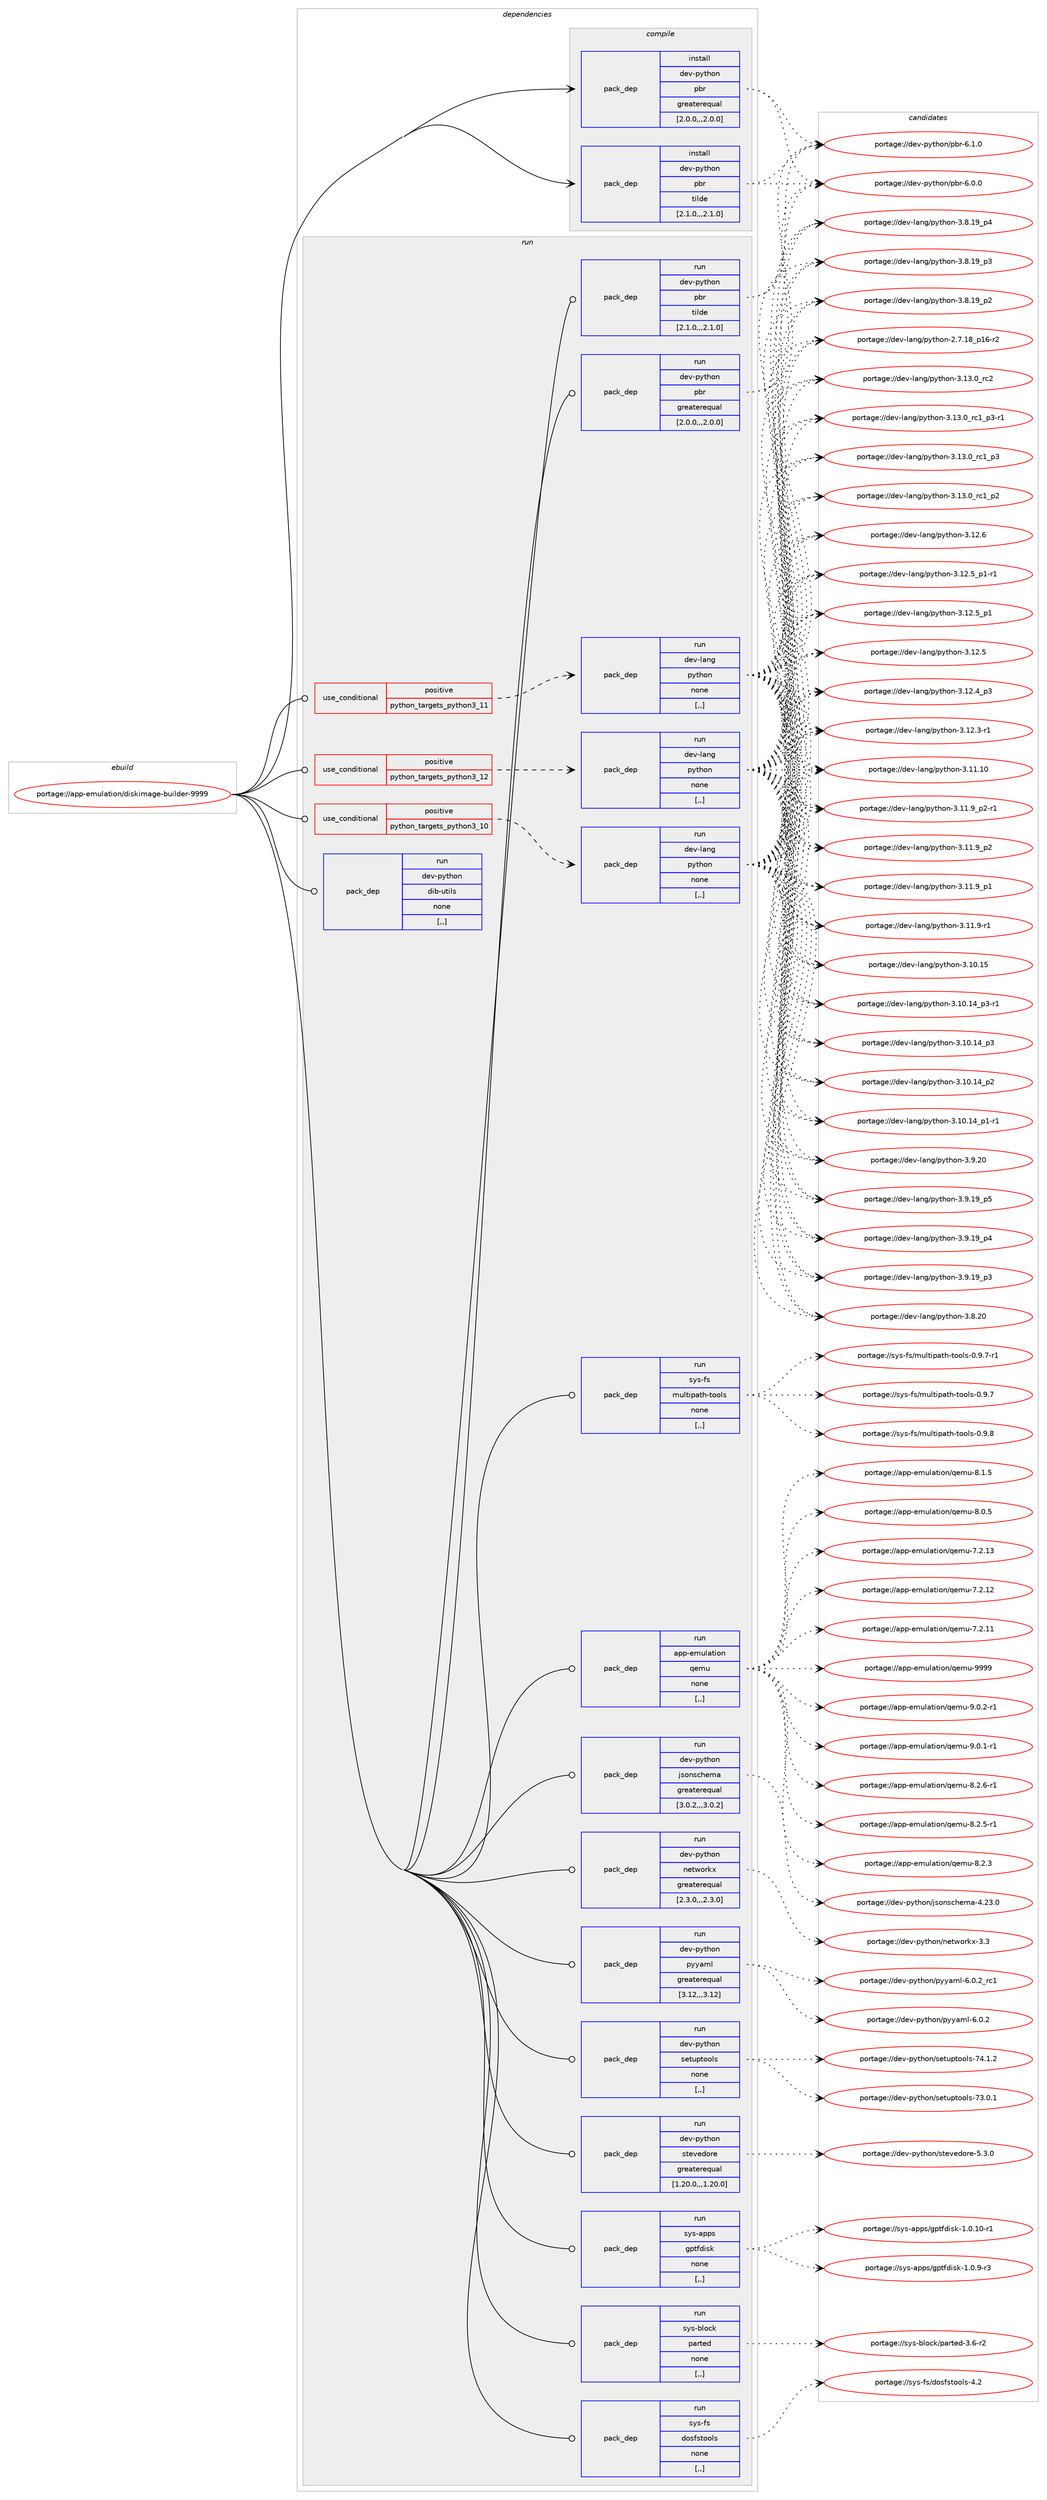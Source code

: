 digraph prolog {

# *************
# Graph options
# *************

newrank=true;
concentrate=true;
compound=true;
graph [rankdir=LR,fontname=Helvetica,fontsize=10,ranksep=1.5];#, ranksep=2.5, nodesep=0.2];
edge  [arrowhead=vee];
node  [fontname=Helvetica,fontsize=10];

# **********
# The ebuild
# **********

subgraph cluster_leftcol {
color=gray;
label=<<i>ebuild</i>>;
id [label="portage://app-emulation/diskimage-builder-9999", color=red, width=4, href="../app-emulation/diskimage-builder-9999.svg"];
}

# ****************
# The dependencies
# ****************

subgraph cluster_midcol {
color=gray;
label=<<i>dependencies</i>>;
subgraph cluster_compile {
fillcolor="#eeeeee";
style=filled;
label=<<i>compile</i>>;
subgraph pack377843 {
dependency517896 [label=<<TABLE BORDER="0" CELLBORDER="1" CELLSPACING="0" CELLPADDING="4" WIDTH="220"><TR><TD ROWSPAN="6" CELLPADDING="30">pack_dep</TD></TR><TR><TD WIDTH="110">install</TD></TR><TR><TD>dev-python</TD></TR><TR><TD>pbr</TD></TR><TR><TD>greaterequal</TD></TR><TR><TD>[2.0.0,,,2.0.0]</TD></TR></TABLE>>, shape=none, color=blue];
}
id:e -> dependency517896:w [weight=20,style="solid",arrowhead="vee"];
subgraph pack377844 {
dependency517897 [label=<<TABLE BORDER="0" CELLBORDER="1" CELLSPACING="0" CELLPADDING="4" WIDTH="220"><TR><TD ROWSPAN="6" CELLPADDING="30">pack_dep</TD></TR><TR><TD WIDTH="110">install</TD></TR><TR><TD>dev-python</TD></TR><TR><TD>pbr</TD></TR><TR><TD>tilde</TD></TR><TR><TD>[2.1.0,,,2.1.0]</TD></TR></TABLE>>, shape=none, color=blue];
}
id:e -> dependency517897:w [weight=20,style="solid",arrowhead="vee"];
}
subgraph cluster_compileandrun {
fillcolor="#eeeeee";
style=filled;
label=<<i>compile and run</i>>;
}
subgraph cluster_run {
fillcolor="#eeeeee";
style=filled;
label=<<i>run</i>>;
subgraph cond136301 {
dependency517898 [label=<<TABLE BORDER="0" CELLBORDER="1" CELLSPACING="0" CELLPADDING="4"><TR><TD ROWSPAN="3" CELLPADDING="10">use_conditional</TD></TR><TR><TD>positive</TD></TR><TR><TD>python_targets_python3_10</TD></TR></TABLE>>, shape=none, color=red];
subgraph pack377845 {
dependency517899 [label=<<TABLE BORDER="0" CELLBORDER="1" CELLSPACING="0" CELLPADDING="4" WIDTH="220"><TR><TD ROWSPAN="6" CELLPADDING="30">pack_dep</TD></TR><TR><TD WIDTH="110">run</TD></TR><TR><TD>dev-lang</TD></TR><TR><TD>python</TD></TR><TR><TD>none</TD></TR><TR><TD>[,,]</TD></TR></TABLE>>, shape=none, color=blue];
}
dependency517898:e -> dependency517899:w [weight=20,style="dashed",arrowhead="vee"];
}
id:e -> dependency517898:w [weight=20,style="solid",arrowhead="odot"];
subgraph cond136302 {
dependency517900 [label=<<TABLE BORDER="0" CELLBORDER="1" CELLSPACING="0" CELLPADDING="4"><TR><TD ROWSPAN="3" CELLPADDING="10">use_conditional</TD></TR><TR><TD>positive</TD></TR><TR><TD>python_targets_python3_11</TD></TR></TABLE>>, shape=none, color=red];
subgraph pack377846 {
dependency517901 [label=<<TABLE BORDER="0" CELLBORDER="1" CELLSPACING="0" CELLPADDING="4" WIDTH="220"><TR><TD ROWSPAN="6" CELLPADDING="30">pack_dep</TD></TR><TR><TD WIDTH="110">run</TD></TR><TR><TD>dev-lang</TD></TR><TR><TD>python</TD></TR><TR><TD>none</TD></TR><TR><TD>[,,]</TD></TR></TABLE>>, shape=none, color=blue];
}
dependency517900:e -> dependency517901:w [weight=20,style="dashed",arrowhead="vee"];
}
id:e -> dependency517900:w [weight=20,style="solid",arrowhead="odot"];
subgraph cond136303 {
dependency517902 [label=<<TABLE BORDER="0" CELLBORDER="1" CELLSPACING="0" CELLPADDING="4"><TR><TD ROWSPAN="3" CELLPADDING="10">use_conditional</TD></TR><TR><TD>positive</TD></TR><TR><TD>python_targets_python3_12</TD></TR></TABLE>>, shape=none, color=red];
subgraph pack377847 {
dependency517903 [label=<<TABLE BORDER="0" CELLBORDER="1" CELLSPACING="0" CELLPADDING="4" WIDTH="220"><TR><TD ROWSPAN="6" CELLPADDING="30">pack_dep</TD></TR><TR><TD WIDTH="110">run</TD></TR><TR><TD>dev-lang</TD></TR><TR><TD>python</TD></TR><TR><TD>none</TD></TR><TR><TD>[,,]</TD></TR></TABLE>>, shape=none, color=blue];
}
dependency517902:e -> dependency517903:w [weight=20,style="dashed",arrowhead="vee"];
}
id:e -> dependency517902:w [weight=20,style="solid",arrowhead="odot"];
subgraph pack377848 {
dependency517904 [label=<<TABLE BORDER="0" CELLBORDER="1" CELLSPACING="0" CELLPADDING="4" WIDTH="220"><TR><TD ROWSPAN="6" CELLPADDING="30">pack_dep</TD></TR><TR><TD WIDTH="110">run</TD></TR><TR><TD>app-emulation</TD></TR><TR><TD>qemu</TD></TR><TR><TD>none</TD></TR><TR><TD>[,,]</TD></TR></TABLE>>, shape=none, color=blue];
}
id:e -> dependency517904:w [weight=20,style="solid",arrowhead="odot"];
subgraph pack377849 {
dependency517905 [label=<<TABLE BORDER="0" CELLBORDER="1" CELLSPACING="0" CELLPADDING="4" WIDTH="220"><TR><TD ROWSPAN="6" CELLPADDING="30">pack_dep</TD></TR><TR><TD WIDTH="110">run</TD></TR><TR><TD>dev-python</TD></TR><TR><TD>jsonschema</TD></TR><TR><TD>greaterequal</TD></TR><TR><TD>[3.0.2,,,3.0.2]</TD></TR></TABLE>>, shape=none, color=blue];
}
id:e -> dependency517905:w [weight=20,style="solid",arrowhead="odot"];
subgraph pack377850 {
dependency517906 [label=<<TABLE BORDER="0" CELLBORDER="1" CELLSPACING="0" CELLPADDING="4" WIDTH="220"><TR><TD ROWSPAN="6" CELLPADDING="30">pack_dep</TD></TR><TR><TD WIDTH="110">run</TD></TR><TR><TD>dev-python</TD></TR><TR><TD>networkx</TD></TR><TR><TD>greaterequal</TD></TR><TR><TD>[2.3.0,,,2.3.0]</TD></TR></TABLE>>, shape=none, color=blue];
}
id:e -> dependency517906:w [weight=20,style="solid",arrowhead="odot"];
subgraph pack377851 {
dependency517907 [label=<<TABLE BORDER="0" CELLBORDER="1" CELLSPACING="0" CELLPADDING="4" WIDTH="220"><TR><TD ROWSPAN="6" CELLPADDING="30">pack_dep</TD></TR><TR><TD WIDTH="110">run</TD></TR><TR><TD>dev-python</TD></TR><TR><TD>pbr</TD></TR><TR><TD>greaterequal</TD></TR><TR><TD>[2.0.0,,,2.0.0]</TD></TR></TABLE>>, shape=none, color=blue];
}
id:e -> dependency517907:w [weight=20,style="solid",arrowhead="odot"];
subgraph pack377852 {
dependency517908 [label=<<TABLE BORDER="0" CELLBORDER="1" CELLSPACING="0" CELLPADDING="4" WIDTH="220"><TR><TD ROWSPAN="6" CELLPADDING="30">pack_dep</TD></TR><TR><TD WIDTH="110">run</TD></TR><TR><TD>dev-python</TD></TR><TR><TD>pyyaml</TD></TR><TR><TD>greaterequal</TD></TR><TR><TD>[3.12,,,3.12]</TD></TR></TABLE>>, shape=none, color=blue];
}
id:e -> dependency517908:w [weight=20,style="solid",arrowhead="odot"];
subgraph pack377853 {
dependency517909 [label=<<TABLE BORDER="0" CELLBORDER="1" CELLSPACING="0" CELLPADDING="4" WIDTH="220"><TR><TD ROWSPAN="6" CELLPADDING="30">pack_dep</TD></TR><TR><TD WIDTH="110">run</TD></TR><TR><TD>dev-python</TD></TR><TR><TD>setuptools</TD></TR><TR><TD>none</TD></TR><TR><TD>[,,]</TD></TR></TABLE>>, shape=none, color=blue];
}
id:e -> dependency517909:w [weight=20,style="solid",arrowhead="odot"];
subgraph pack377854 {
dependency517910 [label=<<TABLE BORDER="0" CELLBORDER="1" CELLSPACING="0" CELLPADDING="4" WIDTH="220"><TR><TD ROWSPAN="6" CELLPADDING="30">pack_dep</TD></TR><TR><TD WIDTH="110">run</TD></TR><TR><TD>dev-python</TD></TR><TR><TD>stevedore</TD></TR><TR><TD>greaterequal</TD></TR><TR><TD>[1.20.0,,,1.20.0]</TD></TR></TABLE>>, shape=none, color=blue];
}
id:e -> dependency517910:w [weight=20,style="solid",arrowhead="odot"];
subgraph pack377855 {
dependency517911 [label=<<TABLE BORDER="0" CELLBORDER="1" CELLSPACING="0" CELLPADDING="4" WIDTH="220"><TR><TD ROWSPAN="6" CELLPADDING="30">pack_dep</TD></TR><TR><TD WIDTH="110">run</TD></TR><TR><TD>sys-apps</TD></TR><TR><TD>gptfdisk</TD></TR><TR><TD>none</TD></TR><TR><TD>[,,]</TD></TR></TABLE>>, shape=none, color=blue];
}
id:e -> dependency517911:w [weight=20,style="solid",arrowhead="odot"];
subgraph pack377856 {
dependency517912 [label=<<TABLE BORDER="0" CELLBORDER="1" CELLSPACING="0" CELLPADDING="4" WIDTH="220"><TR><TD ROWSPAN="6" CELLPADDING="30">pack_dep</TD></TR><TR><TD WIDTH="110">run</TD></TR><TR><TD>sys-block</TD></TR><TR><TD>parted</TD></TR><TR><TD>none</TD></TR><TR><TD>[,,]</TD></TR></TABLE>>, shape=none, color=blue];
}
id:e -> dependency517912:w [weight=20,style="solid",arrowhead="odot"];
subgraph pack377857 {
dependency517913 [label=<<TABLE BORDER="0" CELLBORDER="1" CELLSPACING="0" CELLPADDING="4" WIDTH="220"><TR><TD ROWSPAN="6" CELLPADDING="30">pack_dep</TD></TR><TR><TD WIDTH="110">run</TD></TR><TR><TD>sys-fs</TD></TR><TR><TD>dosfstools</TD></TR><TR><TD>none</TD></TR><TR><TD>[,,]</TD></TR></TABLE>>, shape=none, color=blue];
}
id:e -> dependency517913:w [weight=20,style="solid",arrowhead="odot"];
subgraph pack377858 {
dependency517914 [label=<<TABLE BORDER="0" CELLBORDER="1" CELLSPACING="0" CELLPADDING="4" WIDTH="220"><TR><TD ROWSPAN="6" CELLPADDING="30">pack_dep</TD></TR><TR><TD WIDTH="110">run</TD></TR><TR><TD>sys-fs</TD></TR><TR><TD>multipath-tools</TD></TR><TR><TD>none</TD></TR><TR><TD>[,,]</TD></TR></TABLE>>, shape=none, color=blue];
}
id:e -> dependency517914:w [weight=20,style="solid",arrowhead="odot"];
subgraph pack377859 {
dependency517915 [label=<<TABLE BORDER="0" CELLBORDER="1" CELLSPACING="0" CELLPADDING="4" WIDTH="220"><TR><TD ROWSPAN="6" CELLPADDING="30">pack_dep</TD></TR><TR><TD WIDTH="110">run</TD></TR><TR><TD>dev-python</TD></TR><TR><TD>dib-utils</TD></TR><TR><TD>none</TD></TR><TR><TD>[,,]</TD></TR></TABLE>>, shape=none, color=blue];
}
id:e -> dependency517915:w [weight=20,style="solid",arrowhead="odot"];
subgraph pack377860 {
dependency517916 [label=<<TABLE BORDER="0" CELLBORDER="1" CELLSPACING="0" CELLPADDING="4" WIDTH="220"><TR><TD ROWSPAN="6" CELLPADDING="30">pack_dep</TD></TR><TR><TD WIDTH="110">run</TD></TR><TR><TD>dev-python</TD></TR><TR><TD>pbr</TD></TR><TR><TD>tilde</TD></TR><TR><TD>[2.1.0,,,2.1.0]</TD></TR></TABLE>>, shape=none, color=blue];
}
id:e -> dependency517916:w [weight=20,style="solid",arrowhead="odot"];
}
}

# **************
# The candidates
# **************

subgraph cluster_choices {
rank=same;
color=gray;
label=<<i>candidates</i>>;

subgraph choice377843 {
color=black;
nodesep=1;
choice100101118451121211161041111104711298114455446494648 [label="portage://dev-python/pbr-6.1.0", color=red, width=4,href="../dev-python/pbr-6.1.0.svg"];
choice100101118451121211161041111104711298114455446484648 [label="portage://dev-python/pbr-6.0.0", color=red, width=4,href="../dev-python/pbr-6.0.0.svg"];
dependency517896:e -> choice100101118451121211161041111104711298114455446494648:w [style=dotted,weight="100"];
dependency517896:e -> choice100101118451121211161041111104711298114455446484648:w [style=dotted,weight="100"];
}
subgraph choice377844 {
color=black;
nodesep=1;
choice100101118451121211161041111104711298114455446494648 [label="portage://dev-python/pbr-6.1.0", color=red, width=4,href="../dev-python/pbr-6.1.0.svg"];
choice100101118451121211161041111104711298114455446484648 [label="portage://dev-python/pbr-6.0.0", color=red, width=4,href="../dev-python/pbr-6.0.0.svg"];
dependency517897:e -> choice100101118451121211161041111104711298114455446494648:w [style=dotted,weight="100"];
dependency517897:e -> choice100101118451121211161041111104711298114455446484648:w [style=dotted,weight="100"];
}
subgraph choice377845 {
color=black;
nodesep=1;
choice10010111845108971101034711212111610411111045514649514648951149950 [label="portage://dev-lang/python-3.13.0_rc2", color=red, width=4,href="../dev-lang/python-3.13.0_rc2.svg"];
choice1001011184510897110103471121211161041111104551464951464895114994995112514511449 [label="portage://dev-lang/python-3.13.0_rc1_p3-r1", color=red, width=4,href="../dev-lang/python-3.13.0_rc1_p3-r1.svg"];
choice100101118451089711010347112121116104111110455146495146489511499499511251 [label="portage://dev-lang/python-3.13.0_rc1_p3", color=red, width=4,href="../dev-lang/python-3.13.0_rc1_p3.svg"];
choice100101118451089711010347112121116104111110455146495146489511499499511250 [label="portage://dev-lang/python-3.13.0_rc1_p2", color=red, width=4,href="../dev-lang/python-3.13.0_rc1_p2.svg"];
choice10010111845108971101034711212111610411111045514649504654 [label="portage://dev-lang/python-3.12.6", color=red, width=4,href="../dev-lang/python-3.12.6.svg"];
choice1001011184510897110103471121211161041111104551464950465395112494511449 [label="portage://dev-lang/python-3.12.5_p1-r1", color=red, width=4,href="../dev-lang/python-3.12.5_p1-r1.svg"];
choice100101118451089711010347112121116104111110455146495046539511249 [label="portage://dev-lang/python-3.12.5_p1", color=red, width=4,href="../dev-lang/python-3.12.5_p1.svg"];
choice10010111845108971101034711212111610411111045514649504653 [label="portage://dev-lang/python-3.12.5", color=red, width=4,href="../dev-lang/python-3.12.5.svg"];
choice100101118451089711010347112121116104111110455146495046529511251 [label="portage://dev-lang/python-3.12.4_p3", color=red, width=4,href="../dev-lang/python-3.12.4_p3.svg"];
choice100101118451089711010347112121116104111110455146495046514511449 [label="portage://dev-lang/python-3.12.3-r1", color=red, width=4,href="../dev-lang/python-3.12.3-r1.svg"];
choice1001011184510897110103471121211161041111104551464949464948 [label="portage://dev-lang/python-3.11.10", color=red, width=4,href="../dev-lang/python-3.11.10.svg"];
choice1001011184510897110103471121211161041111104551464949465795112504511449 [label="portage://dev-lang/python-3.11.9_p2-r1", color=red, width=4,href="../dev-lang/python-3.11.9_p2-r1.svg"];
choice100101118451089711010347112121116104111110455146494946579511250 [label="portage://dev-lang/python-3.11.9_p2", color=red, width=4,href="../dev-lang/python-3.11.9_p2.svg"];
choice100101118451089711010347112121116104111110455146494946579511249 [label="portage://dev-lang/python-3.11.9_p1", color=red, width=4,href="../dev-lang/python-3.11.9_p1.svg"];
choice100101118451089711010347112121116104111110455146494946574511449 [label="portage://dev-lang/python-3.11.9-r1", color=red, width=4,href="../dev-lang/python-3.11.9-r1.svg"];
choice1001011184510897110103471121211161041111104551464948464953 [label="portage://dev-lang/python-3.10.15", color=red, width=4,href="../dev-lang/python-3.10.15.svg"];
choice100101118451089711010347112121116104111110455146494846495295112514511449 [label="portage://dev-lang/python-3.10.14_p3-r1", color=red, width=4,href="../dev-lang/python-3.10.14_p3-r1.svg"];
choice10010111845108971101034711212111610411111045514649484649529511251 [label="portage://dev-lang/python-3.10.14_p3", color=red, width=4,href="../dev-lang/python-3.10.14_p3.svg"];
choice10010111845108971101034711212111610411111045514649484649529511250 [label="portage://dev-lang/python-3.10.14_p2", color=red, width=4,href="../dev-lang/python-3.10.14_p2.svg"];
choice100101118451089711010347112121116104111110455146494846495295112494511449 [label="portage://dev-lang/python-3.10.14_p1-r1", color=red, width=4,href="../dev-lang/python-3.10.14_p1-r1.svg"];
choice10010111845108971101034711212111610411111045514657465048 [label="portage://dev-lang/python-3.9.20", color=red, width=4,href="../dev-lang/python-3.9.20.svg"];
choice100101118451089711010347112121116104111110455146574649579511253 [label="portage://dev-lang/python-3.9.19_p5", color=red, width=4,href="../dev-lang/python-3.9.19_p5.svg"];
choice100101118451089711010347112121116104111110455146574649579511252 [label="portage://dev-lang/python-3.9.19_p4", color=red, width=4,href="../dev-lang/python-3.9.19_p4.svg"];
choice100101118451089711010347112121116104111110455146574649579511251 [label="portage://dev-lang/python-3.9.19_p3", color=red, width=4,href="../dev-lang/python-3.9.19_p3.svg"];
choice10010111845108971101034711212111610411111045514656465048 [label="portage://dev-lang/python-3.8.20", color=red, width=4,href="../dev-lang/python-3.8.20.svg"];
choice100101118451089711010347112121116104111110455146564649579511252 [label="portage://dev-lang/python-3.8.19_p4", color=red, width=4,href="../dev-lang/python-3.8.19_p4.svg"];
choice100101118451089711010347112121116104111110455146564649579511251 [label="portage://dev-lang/python-3.8.19_p3", color=red, width=4,href="../dev-lang/python-3.8.19_p3.svg"];
choice100101118451089711010347112121116104111110455146564649579511250 [label="portage://dev-lang/python-3.8.19_p2", color=red, width=4,href="../dev-lang/python-3.8.19_p2.svg"];
choice100101118451089711010347112121116104111110455046554649569511249544511450 [label="portage://dev-lang/python-2.7.18_p16-r2", color=red, width=4,href="../dev-lang/python-2.7.18_p16-r2.svg"];
dependency517899:e -> choice10010111845108971101034711212111610411111045514649514648951149950:w [style=dotted,weight="100"];
dependency517899:e -> choice1001011184510897110103471121211161041111104551464951464895114994995112514511449:w [style=dotted,weight="100"];
dependency517899:e -> choice100101118451089711010347112121116104111110455146495146489511499499511251:w [style=dotted,weight="100"];
dependency517899:e -> choice100101118451089711010347112121116104111110455146495146489511499499511250:w [style=dotted,weight="100"];
dependency517899:e -> choice10010111845108971101034711212111610411111045514649504654:w [style=dotted,weight="100"];
dependency517899:e -> choice1001011184510897110103471121211161041111104551464950465395112494511449:w [style=dotted,weight="100"];
dependency517899:e -> choice100101118451089711010347112121116104111110455146495046539511249:w [style=dotted,weight="100"];
dependency517899:e -> choice10010111845108971101034711212111610411111045514649504653:w [style=dotted,weight="100"];
dependency517899:e -> choice100101118451089711010347112121116104111110455146495046529511251:w [style=dotted,weight="100"];
dependency517899:e -> choice100101118451089711010347112121116104111110455146495046514511449:w [style=dotted,weight="100"];
dependency517899:e -> choice1001011184510897110103471121211161041111104551464949464948:w [style=dotted,weight="100"];
dependency517899:e -> choice1001011184510897110103471121211161041111104551464949465795112504511449:w [style=dotted,weight="100"];
dependency517899:e -> choice100101118451089711010347112121116104111110455146494946579511250:w [style=dotted,weight="100"];
dependency517899:e -> choice100101118451089711010347112121116104111110455146494946579511249:w [style=dotted,weight="100"];
dependency517899:e -> choice100101118451089711010347112121116104111110455146494946574511449:w [style=dotted,weight="100"];
dependency517899:e -> choice1001011184510897110103471121211161041111104551464948464953:w [style=dotted,weight="100"];
dependency517899:e -> choice100101118451089711010347112121116104111110455146494846495295112514511449:w [style=dotted,weight="100"];
dependency517899:e -> choice10010111845108971101034711212111610411111045514649484649529511251:w [style=dotted,weight="100"];
dependency517899:e -> choice10010111845108971101034711212111610411111045514649484649529511250:w [style=dotted,weight="100"];
dependency517899:e -> choice100101118451089711010347112121116104111110455146494846495295112494511449:w [style=dotted,weight="100"];
dependency517899:e -> choice10010111845108971101034711212111610411111045514657465048:w [style=dotted,weight="100"];
dependency517899:e -> choice100101118451089711010347112121116104111110455146574649579511253:w [style=dotted,weight="100"];
dependency517899:e -> choice100101118451089711010347112121116104111110455146574649579511252:w [style=dotted,weight="100"];
dependency517899:e -> choice100101118451089711010347112121116104111110455146574649579511251:w [style=dotted,weight="100"];
dependency517899:e -> choice10010111845108971101034711212111610411111045514656465048:w [style=dotted,weight="100"];
dependency517899:e -> choice100101118451089711010347112121116104111110455146564649579511252:w [style=dotted,weight="100"];
dependency517899:e -> choice100101118451089711010347112121116104111110455146564649579511251:w [style=dotted,weight="100"];
dependency517899:e -> choice100101118451089711010347112121116104111110455146564649579511250:w [style=dotted,weight="100"];
dependency517899:e -> choice100101118451089711010347112121116104111110455046554649569511249544511450:w [style=dotted,weight="100"];
}
subgraph choice377846 {
color=black;
nodesep=1;
choice10010111845108971101034711212111610411111045514649514648951149950 [label="portage://dev-lang/python-3.13.0_rc2", color=red, width=4,href="../dev-lang/python-3.13.0_rc2.svg"];
choice1001011184510897110103471121211161041111104551464951464895114994995112514511449 [label="portage://dev-lang/python-3.13.0_rc1_p3-r1", color=red, width=4,href="../dev-lang/python-3.13.0_rc1_p3-r1.svg"];
choice100101118451089711010347112121116104111110455146495146489511499499511251 [label="portage://dev-lang/python-3.13.0_rc1_p3", color=red, width=4,href="../dev-lang/python-3.13.0_rc1_p3.svg"];
choice100101118451089711010347112121116104111110455146495146489511499499511250 [label="portage://dev-lang/python-3.13.0_rc1_p2", color=red, width=4,href="../dev-lang/python-3.13.0_rc1_p2.svg"];
choice10010111845108971101034711212111610411111045514649504654 [label="portage://dev-lang/python-3.12.6", color=red, width=4,href="../dev-lang/python-3.12.6.svg"];
choice1001011184510897110103471121211161041111104551464950465395112494511449 [label="portage://dev-lang/python-3.12.5_p1-r1", color=red, width=4,href="../dev-lang/python-3.12.5_p1-r1.svg"];
choice100101118451089711010347112121116104111110455146495046539511249 [label="portage://dev-lang/python-3.12.5_p1", color=red, width=4,href="../dev-lang/python-3.12.5_p1.svg"];
choice10010111845108971101034711212111610411111045514649504653 [label="portage://dev-lang/python-3.12.5", color=red, width=4,href="../dev-lang/python-3.12.5.svg"];
choice100101118451089711010347112121116104111110455146495046529511251 [label="portage://dev-lang/python-3.12.4_p3", color=red, width=4,href="../dev-lang/python-3.12.4_p3.svg"];
choice100101118451089711010347112121116104111110455146495046514511449 [label="portage://dev-lang/python-3.12.3-r1", color=red, width=4,href="../dev-lang/python-3.12.3-r1.svg"];
choice1001011184510897110103471121211161041111104551464949464948 [label="portage://dev-lang/python-3.11.10", color=red, width=4,href="../dev-lang/python-3.11.10.svg"];
choice1001011184510897110103471121211161041111104551464949465795112504511449 [label="portage://dev-lang/python-3.11.9_p2-r1", color=red, width=4,href="../dev-lang/python-3.11.9_p2-r1.svg"];
choice100101118451089711010347112121116104111110455146494946579511250 [label="portage://dev-lang/python-3.11.9_p2", color=red, width=4,href="../dev-lang/python-3.11.9_p2.svg"];
choice100101118451089711010347112121116104111110455146494946579511249 [label="portage://dev-lang/python-3.11.9_p1", color=red, width=4,href="../dev-lang/python-3.11.9_p1.svg"];
choice100101118451089711010347112121116104111110455146494946574511449 [label="portage://dev-lang/python-3.11.9-r1", color=red, width=4,href="../dev-lang/python-3.11.9-r1.svg"];
choice1001011184510897110103471121211161041111104551464948464953 [label="portage://dev-lang/python-3.10.15", color=red, width=4,href="../dev-lang/python-3.10.15.svg"];
choice100101118451089711010347112121116104111110455146494846495295112514511449 [label="portage://dev-lang/python-3.10.14_p3-r1", color=red, width=4,href="../dev-lang/python-3.10.14_p3-r1.svg"];
choice10010111845108971101034711212111610411111045514649484649529511251 [label="portage://dev-lang/python-3.10.14_p3", color=red, width=4,href="../dev-lang/python-3.10.14_p3.svg"];
choice10010111845108971101034711212111610411111045514649484649529511250 [label="portage://dev-lang/python-3.10.14_p2", color=red, width=4,href="../dev-lang/python-3.10.14_p2.svg"];
choice100101118451089711010347112121116104111110455146494846495295112494511449 [label="portage://dev-lang/python-3.10.14_p1-r1", color=red, width=4,href="../dev-lang/python-3.10.14_p1-r1.svg"];
choice10010111845108971101034711212111610411111045514657465048 [label="portage://dev-lang/python-3.9.20", color=red, width=4,href="../dev-lang/python-3.9.20.svg"];
choice100101118451089711010347112121116104111110455146574649579511253 [label="portage://dev-lang/python-3.9.19_p5", color=red, width=4,href="../dev-lang/python-3.9.19_p5.svg"];
choice100101118451089711010347112121116104111110455146574649579511252 [label="portage://dev-lang/python-3.9.19_p4", color=red, width=4,href="../dev-lang/python-3.9.19_p4.svg"];
choice100101118451089711010347112121116104111110455146574649579511251 [label="portage://dev-lang/python-3.9.19_p3", color=red, width=4,href="../dev-lang/python-3.9.19_p3.svg"];
choice10010111845108971101034711212111610411111045514656465048 [label="portage://dev-lang/python-3.8.20", color=red, width=4,href="../dev-lang/python-3.8.20.svg"];
choice100101118451089711010347112121116104111110455146564649579511252 [label="portage://dev-lang/python-3.8.19_p4", color=red, width=4,href="../dev-lang/python-3.8.19_p4.svg"];
choice100101118451089711010347112121116104111110455146564649579511251 [label="portage://dev-lang/python-3.8.19_p3", color=red, width=4,href="../dev-lang/python-3.8.19_p3.svg"];
choice100101118451089711010347112121116104111110455146564649579511250 [label="portage://dev-lang/python-3.8.19_p2", color=red, width=4,href="../dev-lang/python-3.8.19_p2.svg"];
choice100101118451089711010347112121116104111110455046554649569511249544511450 [label="portage://dev-lang/python-2.7.18_p16-r2", color=red, width=4,href="../dev-lang/python-2.7.18_p16-r2.svg"];
dependency517901:e -> choice10010111845108971101034711212111610411111045514649514648951149950:w [style=dotted,weight="100"];
dependency517901:e -> choice1001011184510897110103471121211161041111104551464951464895114994995112514511449:w [style=dotted,weight="100"];
dependency517901:e -> choice100101118451089711010347112121116104111110455146495146489511499499511251:w [style=dotted,weight="100"];
dependency517901:e -> choice100101118451089711010347112121116104111110455146495146489511499499511250:w [style=dotted,weight="100"];
dependency517901:e -> choice10010111845108971101034711212111610411111045514649504654:w [style=dotted,weight="100"];
dependency517901:e -> choice1001011184510897110103471121211161041111104551464950465395112494511449:w [style=dotted,weight="100"];
dependency517901:e -> choice100101118451089711010347112121116104111110455146495046539511249:w [style=dotted,weight="100"];
dependency517901:e -> choice10010111845108971101034711212111610411111045514649504653:w [style=dotted,weight="100"];
dependency517901:e -> choice100101118451089711010347112121116104111110455146495046529511251:w [style=dotted,weight="100"];
dependency517901:e -> choice100101118451089711010347112121116104111110455146495046514511449:w [style=dotted,weight="100"];
dependency517901:e -> choice1001011184510897110103471121211161041111104551464949464948:w [style=dotted,weight="100"];
dependency517901:e -> choice1001011184510897110103471121211161041111104551464949465795112504511449:w [style=dotted,weight="100"];
dependency517901:e -> choice100101118451089711010347112121116104111110455146494946579511250:w [style=dotted,weight="100"];
dependency517901:e -> choice100101118451089711010347112121116104111110455146494946579511249:w [style=dotted,weight="100"];
dependency517901:e -> choice100101118451089711010347112121116104111110455146494946574511449:w [style=dotted,weight="100"];
dependency517901:e -> choice1001011184510897110103471121211161041111104551464948464953:w [style=dotted,weight="100"];
dependency517901:e -> choice100101118451089711010347112121116104111110455146494846495295112514511449:w [style=dotted,weight="100"];
dependency517901:e -> choice10010111845108971101034711212111610411111045514649484649529511251:w [style=dotted,weight="100"];
dependency517901:e -> choice10010111845108971101034711212111610411111045514649484649529511250:w [style=dotted,weight="100"];
dependency517901:e -> choice100101118451089711010347112121116104111110455146494846495295112494511449:w [style=dotted,weight="100"];
dependency517901:e -> choice10010111845108971101034711212111610411111045514657465048:w [style=dotted,weight="100"];
dependency517901:e -> choice100101118451089711010347112121116104111110455146574649579511253:w [style=dotted,weight="100"];
dependency517901:e -> choice100101118451089711010347112121116104111110455146574649579511252:w [style=dotted,weight="100"];
dependency517901:e -> choice100101118451089711010347112121116104111110455146574649579511251:w [style=dotted,weight="100"];
dependency517901:e -> choice10010111845108971101034711212111610411111045514656465048:w [style=dotted,weight="100"];
dependency517901:e -> choice100101118451089711010347112121116104111110455146564649579511252:w [style=dotted,weight="100"];
dependency517901:e -> choice100101118451089711010347112121116104111110455146564649579511251:w [style=dotted,weight="100"];
dependency517901:e -> choice100101118451089711010347112121116104111110455146564649579511250:w [style=dotted,weight="100"];
dependency517901:e -> choice100101118451089711010347112121116104111110455046554649569511249544511450:w [style=dotted,weight="100"];
}
subgraph choice377847 {
color=black;
nodesep=1;
choice10010111845108971101034711212111610411111045514649514648951149950 [label="portage://dev-lang/python-3.13.0_rc2", color=red, width=4,href="../dev-lang/python-3.13.0_rc2.svg"];
choice1001011184510897110103471121211161041111104551464951464895114994995112514511449 [label="portage://dev-lang/python-3.13.0_rc1_p3-r1", color=red, width=4,href="../dev-lang/python-3.13.0_rc1_p3-r1.svg"];
choice100101118451089711010347112121116104111110455146495146489511499499511251 [label="portage://dev-lang/python-3.13.0_rc1_p3", color=red, width=4,href="../dev-lang/python-3.13.0_rc1_p3.svg"];
choice100101118451089711010347112121116104111110455146495146489511499499511250 [label="portage://dev-lang/python-3.13.0_rc1_p2", color=red, width=4,href="../dev-lang/python-3.13.0_rc1_p2.svg"];
choice10010111845108971101034711212111610411111045514649504654 [label="portage://dev-lang/python-3.12.6", color=red, width=4,href="../dev-lang/python-3.12.6.svg"];
choice1001011184510897110103471121211161041111104551464950465395112494511449 [label="portage://dev-lang/python-3.12.5_p1-r1", color=red, width=4,href="../dev-lang/python-3.12.5_p1-r1.svg"];
choice100101118451089711010347112121116104111110455146495046539511249 [label="portage://dev-lang/python-3.12.5_p1", color=red, width=4,href="../dev-lang/python-3.12.5_p1.svg"];
choice10010111845108971101034711212111610411111045514649504653 [label="portage://dev-lang/python-3.12.5", color=red, width=4,href="../dev-lang/python-3.12.5.svg"];
choice100101118451089711010347112121116104111110455146495046529511251 [label="portage://dev-lang/python-3.12.4_p3", color=red, width=4,href="../dev-lang/python-3.12.4_p3.svg"];
choice100101118451089711010347112121116104111110455146495046514511449 [label="portage://dev-lang/python-3.12.3-r1", color=red, width=4,href="../dev-lang/python-3.12.3-r1.svg"];
choice1001011184510897110103471121211161041111104551464949464948 [label="portage://dev-lang/python-3.11.10", color=red, width=4,href="../dev-lang/python-3.11.10.svg"];
choice1001011184510897110103471121211161041111104551464949465795112504511449 [label="portage://dev-lang/python-3.11.9_p2-r1", color=red, width=4,href="../dev-lang/python-3.11.9_p2-r1.svg"];
choice100101118451089711010347112121116104111110455146494946579511250 [label="portage://dev-lang/python-3.11.9_p2", color=red, width=4,href="../dev-lang/python-3.11.9_p2.svg"];
choice100101118451089711010347112121116104111110455146494946579511249 [label="portage://dev-lang/python-3.11.9_p1", color=red, width=4,href="../dev-lang/python-3.11.9_p1.svg"];
choice100101118451089711010347112121116104111110455146494946574511449 [label="portage://dev-lang/python-3.11.9-r1", color=red, width=4,href="../dev-lang/python-3.11.9-r1.svg"];
choice1001011184510897110103471121211161041111104551464948464953 [label="portage://dev-lang/python-3.10.15", color=red, width=4,href="../dev-lang/python-3.10.15.svg"];
choice100101118451089711010347112121116104111110455146494846495295112514511449 [label="portage://dev-lang/python-3.10.14_p3-r1", color=red, width=4,href="../dev-lang/python-3.10.14_p3-r1.svg"];
choice10010111845108971101034711212111610411111045514649484649529511251 [label="portage://dev-lang/python-3.10.14_p3", color=red, width=4,href="../dev-lang/python-3.10.14_p3.svg"];
choice10010111845108971101034711212111610411111045514649484649529511250 [label="portage://dev-lang/python-3.10.14_p2", color=red, width=4,href="../dev-lang/python-3.10.14_p2.svg"];
choice100101118451089711010347112121116104111110455146494846495295112494511449 [label="portage://dev-lang/python-3.10.14_p1-r1", color=red, width=4,href="../dev-lang/python-3.10.14_p1-r1.svg"];
choice10010111845108971101034711212111610411111045514657465048 [label="portage://dev-lang/python-3.9.20", color=red, width=4,href="../dev-lang/python-3.9.20.svg"];
choice100101118451089711010347112121116104111110455146574649579511253 [label="portage://dev-lang/python-3.9.19_p5", color=red, width=4,href="../dev-lang/python-3.9.19_p5.svg"];
choice100101118451089711010347112121116104111110455146574649579511252 [label="portage://dev-lang/python-3.9.19_p4", color=red, width=4,href="../dev-lang/python-3.9.19_p4.svg"];
choice100101118451089711010347112121116104111110455146574649579511251 [label="portage://dev-lang/python-3.9.19_p3", color=red, width=4,href="../dev-lang/python-3.9.19_p3.svg"];
choice10010111845108971101034711212111610411111045514656465048 [label="portage://dev-lang/python-3.8.20", color=red, width=4,href="../dev-lang/python-3.8.20.svg"];
choice100101118451089711010347112121116104111110455146564649579511252 [label="portage://dev-lang/python-3.8.19_p4", color=red, width=4,href="../dev-lang/python-3.8.19_p4.svg"];
choice100101118451089711010347112121116104111110455146564649579511251 [label="portage://dev-lang/python-3.8.19_p3", color=red, width=4,href="../dev-lang/python-3.8.19_p3.svg"];
choice100101118451089711010347112121116104111110455146564649579511250 [label="portage://dev-lang/python-3.8.19_p2", color=red, width=4,href="../dev-lang/python-3.8.19_p2.svg"];
choice100101118451089711010347112121116104111110455046554649569511249544511450 [label="portage://dev-lang/python-2.7.18_p16-r2", color=red, width=4,href="../dev-lang/python-2.7.18_p16-r2.svg"];
dependency517903:e -> choice10010111845108971101034711212111610411111045514649514648951149950:w [style=dotted,weight="100"];
dependency517903:e -> choice1001011184510897110103471121211161041111104551464951464895114994995112514511449:w [style=dotted,weight="100"];
dependency517903:e -> choice100101118451089711010347112121116104111110455146495146489511499499511251:w [style=dotted,weight="100"];
dependency517903:e -> choice100101118451089711010347112121116104111110455146495146489511499499511250:w [style=dotted,weight="100"];
dependency517903:e -> choice10010111845108971101034711212111610411111045514649504654:w [style=dotted,weight="100"];
dependency517903:e -> choice1001011184510897110103471121211161041111104551464950465395112494511449:w [style=dotted,weight="100"];
dependency517903:e -> choice100101118451089711010347112121116104111110455146495046539511249:w [style=dotted,weight="100"];
dependency517903:e -> choice10010111845108971101034711212111610411111045514649504653:w [style=dotted,weight="100"];
dependency517903:e -> choice100101118451089711010347112121116104111110455146495046529511251:w [style=dotted,weight="100"];
dependency517903:e -> choice100101118451089711010347112121116104111110455146495046514511449:w [style=dotted,weight="100"];
dependency517903:e -> choice1001011184510897110103471121211161041111104551464949464948:w [style=dotted,weight="100"];
dependency517903:e -> choice1001011184510897110103471121211161041111104551464949465795112504511449:w [style=dotted,weight="100"];
dependency517903:e -> choice100101118451089711010347112121116104111110455146494946579511250:w [style=dotted,weight="100"];
dependency517903:e -> choice100101118451089711010347112121116104111110455146494946579511249:w [style=dotted,weight="100"];
dependency517903:e -> choice100101118451089711010347112121116104111110455146494946574511449:w [style=dotted,weight="100"];
dependency517903:e -> choice1001011184510897110103471121211161041111104551464948464953:w [style=dotted,weight="100"];
dependency517903:e -> choice100101118451089711010347112121116104111110455146494846495295112514511449:w [style=dotted,weight="100"];
dependency517903:e -> choice10010111845108971101034711212111610411111045514649484649529511251:w [style=dotted,weight="100"];
dependency517903:e -> choice10010111845108971101034711212111610411111045514649484649529511250:w [style=dotted,weight="100"];
dependency517903:e -> choice100101118451089711010347112121116104111110455146494846495295112494511449:w [style=dotted,weight="100"];
dependency517903:e -> choice10010111845108971101034711212111610411111045514657465048:w [style=dotted,weight="100"];
dependency517903:e -> choice100101118451089711010347112121116104111110455146574649579511253:w [style=dotted,weight="100"];
dependency517903:e -> choice100101118451089711010347112121116104111110455146574649579511252:w [style=dotted,weight="100"];
dependency517903:e -> choice100101118451089711010347112121116104111110455146574649579511251:w [style=dotted,weight="100"];
dependency517903:e -> choice10010111845108971101034711212111610411111045514656465048:w [style=dotted,weight="100"];
dependency517903:e -> choice100101118451089711010347112121116104111110455146564649579511252:w [style=dotted,weight="100"];
dependency517903:e -> choice100101118451089711010347112121116104111110455146564649579511251:w [style=dotted,weight="100"];
dependency517903:e -> choice100101118451089711010347112121116104111110455146564649579511250:w [style=dotted,weight="100"];
dependency517903:e -> choice100101118451089711010347112121116104111110455046554649569511249544511450:w [style=dotted,weight="100"];
}
subgraph choice377848 {
color=black;
nodesep=1;
choice971121124510110911710897116105111110471131011091174557575757 [label="portage://app-emulation/qemu-9999", color=red, width=4,href="../app-emulation/qemu-9999.svg"];
choice971121124510110911710897116105111110471131011091174557464846504511449 [label="portage://app-emulation/qemu-9.0.2-r1", color=red, width=4,href="../app-emulation/qemu-9.0.2-r1.svg"];
choice971121124510110911710897116105111110471131011091174557464846494511449 [label="portage://app-emulation/qemu-9.0.1-r1", color=red, width=4,href="../app-emulation/qemu-9.0.1-r1.svg"];
choice971121124510110911710897116105111110471131011091174556465046544511449 [label="portage://app-emulation/qemu-8.2.6-r1", color=red, width=4,href="../app-emulation/qemu-8.2.6-r1.svg"];
choice971121124510110911710897116105111110471131011091174556465046534511449 [label="portage://app-emulation/qemu-8.2.5-r1", color=red, width=4,href="../app-emulation/qemu-8.2.5-r1.svg"];
choice97112112451011091171089711610511111047113101109117455646504651 [label="portage://app-emulation/qemu-8.2.3", color=red, width=4,href="../app-emulation/qemu-8.2.3.svg"];
choice97112112451011091171089711610511111047113101109117455646494653 [label="portage://app-emulation/qemu-8.1.5", color=red, width=4,href="../app-emulation/qemu-8.1.5.svg"];
choice97112112451011091171089711610511111047113101109117455646484653 [label="portage://app-emulation/qemu-8.0.5", color=red, width=4,href="../app-emulation/qemu-8.0.5.svg"];
choice9711211245101109117108971161051111104711310110911745554650464951 [label="portage://app-emulation/qemu-7.2.13", color=red, width=4,href="../app-emulation/qemu-7.2.13.svg"];
choice9711211245101109117108971161051111104711310110911745554650464950 [label="portage://app-emulation/qemu-7.2.12", color=red, width=4,href="../app-emulation/qemu-7.2.12.svg"];
choice9711211245101109117108971161051111104711310110911745554650464949 [label="portage://app-emulation/qemu-7.2.11", color=red, width=4,href="../app-emulation/qemu-7.2.11.svg"];
dependency517904:e -> choice971121124510110911710897116105111110471131011091174557575757:w [style=dotted,weight="100"];
dependency517904:e -> choice971121124510110911710897116105111110471131011091174557464846504511449:w [style=dotted,weight="100"];
dependency517904:e -> choice971121124510110911710897116105111110471131011091174557464846494511449:w [style=dotted,weight="100"];
dependency517904:e -> choice971121124510110911710897116105111110471131011091174556465046544511449:w [style=dotted,weight="100"];
dependency517904:e -> choice971121124510110911710897116105111110471131011091174556465046534511449:w [style=dotted,weight="100"];
dependency517904:e -> choice97112112451011091171089711610511111047113101109117455646504651:w [style=dotted,weight="100"];
dependency517904:e -> choice97112112451011091171089711610511111047113101109117455646494653:w [style=dotted,weight="100"];
dependency517904:e -> choice97112112451011091171089711610511111047113101109117455646484653:w [style=dotted,weight="100"];
dependency517904:e -> choice9711211245101109117108971161051111104711310110911745554650464951:w [style=dotted,weight="100"];
dependency517904:e -> choice9711211245101109117108971161051111104711310110911745554650464950:w [style=dotted,weight="100"];
dependency517904:e -> choice9711211245101109117108971161051111104711310110911745554650464949:w [style=dotted,weight="100"];
}
subgraph choice377849 {
color=black;
nodesep=1;
choice1001011184511212111610411111047106115111110115991041011099745524650514648 [label="portage://dev-python/jsonschema-4.23.0", color=red, width=4,href="../dev-python/jsonschema-4.23.0.svg"];
dependency517905:e -> choice1001011184511212111610411111047106115111110115991041011099745524650514648:w [style=dotted,weight="100"];
}
subgraph choice377850 {
color=black;
nodesep=1;
choice100101118451121211161041111104711010111611911111410712045514651 [label="portage://dev-python/networkx-3.3", color=red, width=4,href="../dev-python/networkx-3.3.svg"];
dependency517906:e -> choice100101118451121211161041111104711010111611911111410712045514651:w [style=dotted,weight="100"];
}
subgraph choice377851 {
color=black;
nodesep=1;
choice100101118451121211161041111104711298114455446494648 [label="portage://dev-python/pbr-6.1.0", color=red, width=4,href="../dev-python/pbr-6.1.0.svg"];
choice100101118451121211161041111104711298114455446484648 [label="portage://dev-python/pbr-6.0.0", color=red, width=4,href="../dev-python/pbr-6.0.0.svg"];
dependency517907:e -> choice100101118451121211161041111104711298114455446494648:w [style=dotted,weight="100"];
dependency517907:e -> choice100101118451121211161041111104711298114455446484648:w [style=dotted,weight="100"];
}
subgraph choice377852 {
color=black;
nodesep=1;
choice100101118451121211161041111104711212112197109108455446484650951149949 [label="portage://dev-python/pyyaml-6.0.2_rc1", color=red, width=4,href="../dev-python/pyyaml-6.0.2_rc1.svg"];
choice100101118451121211161041111104711212112197109108455446484650 [label="portage://dev-python/pyyaml-6.0.2", color=red, width=4,href="../dev-python/pyyaml-6.0.2.svg"];
dependency517908:e -> choice100101118451121211161041111104711212112197109108455446484650951149949:w [style=dotted,weight="100"];
dependency517908:e -> choice100101118451121211161041111104711212112197109108455446484650:w [style=dotted,weight="100"];
}
subgraph choice377853 {
color=black;
nodesep=1;
choice100101118451121211161041111104711510111611711211611111110811545555246494650 [label="portage://dev-python/setuptools-74.1.2", color=red, width=4,href="../dev-python/setuptools-74.1.2.svg"];
choice100101118451121211161041111104711510111611711211611111110811545555146484649 [label="portage://dev-python/setuptools-73.0.1", color=red, width=4,href="../dev-python/setuptools-73.0.1.svg"];
dependency517909:e -> choice100101118451121211161041111104711510111611711211611111110811545555246494650:w [style=dotted,weight="100"];
dependency517909:e -> choice100101118451121211161041111104711510111611711211611111110811545555146484649:w [style=dotted,weight="100"];
}
subgraph choice377854 {
color=black;
nodesep=1;
choice1001011184511212111610411111047115116101118101100111114101455346514648 [label="portage://dev-python/stevedore-5.3.0", color=red, width=4,href="../dev-python/stevedore-5.3.0.svg"];
dependency517910:e -> choice1001011184511212111610411111047115116101118101100111114101455346514648:w [style=dotted,weight="100"];
}
subgraph choice377855 {
color=black;
nodesep=1;
choice115121115459711211211547103112116102100105115107454946484649484511449 [label="portage://sys-apps/gptfdisk-1.0.10-r1", color=red, width=4,href="../sys-apps/gptfdisk-1.0.10-r1.svg"];
choice1151211154597112112115471031121161021001051151074549464846574511451 [label="portage://sys-apps/gptfdisk-1.0.9-r3", color=red, width=4,href="../sys-apps/gptfdisk-1.0.9-r3.svg"];
dependency517911:e -> choice115121115459711211211547103112116102100105115107454946484649484511449:w [style=dotted,weight="100"];
dependency517911:e -> choice1151211154597112112115471031121161021001051151074549464846574511451:w [style=dotted,weight="100"];
}
subgraph choice377856 {
color=black;
nodesep=1;
choice1151211154598108111991074711297114116101100455146544511450 [label="portage://sys-block/parted-3.6-r2", color=red, width=4,href="../sys-block/parted-3.6-r2.svg"];
dependency517912:e -> choice1151211154598108111991074711297114116101100455146544511450:w [style=dotted,weight="100"];
}
subgraph choice377857 {
color=black;
nodesep=1;
choice115121115451021154710011111510211511611111110811545524650 [label="portage://sys-fs/dosfstools-4.2", color=red, width=4,href="../sys-fs/dosfstools-4.2.svg"];
dependency517913:e -> choice115121115451021154710011111510211511611111110811545524650:w [style=dotted,weight="100"];
}
subgraph choice377858 {
color=black;
nodesep=1;
choice11512111545102115471091171081161051129711610445116111111108115454846574656 [label="portage://sys-fs/multipath-tools-0.9.8", color=red, width=4,href="../sys-fs/multipath-tools-0.9.8.svg"];
choice115121115451021154710911710811610511297116104451161111111081154548465746554511449 [label="portage://sys-fs/multipath-tools-0.9.7-r1", color=red, width=4,href="../sys-fs/multipath-tools-0.9.7-r1.svg"];
choice11512111545102115471091171081161051129711610445116111111108115454846574655 [label="portage://sys-fs/multipath-tools-0.9.7", color=red, width=4,href="../sys-fs/multipath-tools-0.9.7.svg"];
dependency517914:e -> choice11512111545102115471091171081161051129711610445116111111108115454846574656:w [style=dotted,weight="100"];
dependency517914:e -> choice115121115451021154710911710811610511297116104451161111111081154548465746554511449:w [style=dotted,weight="100"];
dependency517914:e -> choice11512111545102115471091171081161051129711610445116111111108115454846574655:w [style=dotted,weight="100"];
}
subgraph choice377859 {
color=black;
nodesep=1;
}
subgraph choice377860 {
color=black;
nodesep=1;
choice100101118451121211161041111104711298114455446494648 [label="portage://dev-python/pbr-6.1.0", color=red, width=4,href="../dev-python/pbr-6.1.0.svg"];
choice100101118451121211161041111104711298114455446484648 [label="portage://dev-python/pbr-6.0.0", color=red, width=4,href="../dev-python/pbr-6.0.0.svg"];
dependency517916:e -> choice100101118451121211161041111104711298114455446494648:w [style=dotted,weight="100"];
dependency517916:e -> choice100101118451121211161041111104711298114455446484648:w [style=dotted,weight="100"];
}
}

}
